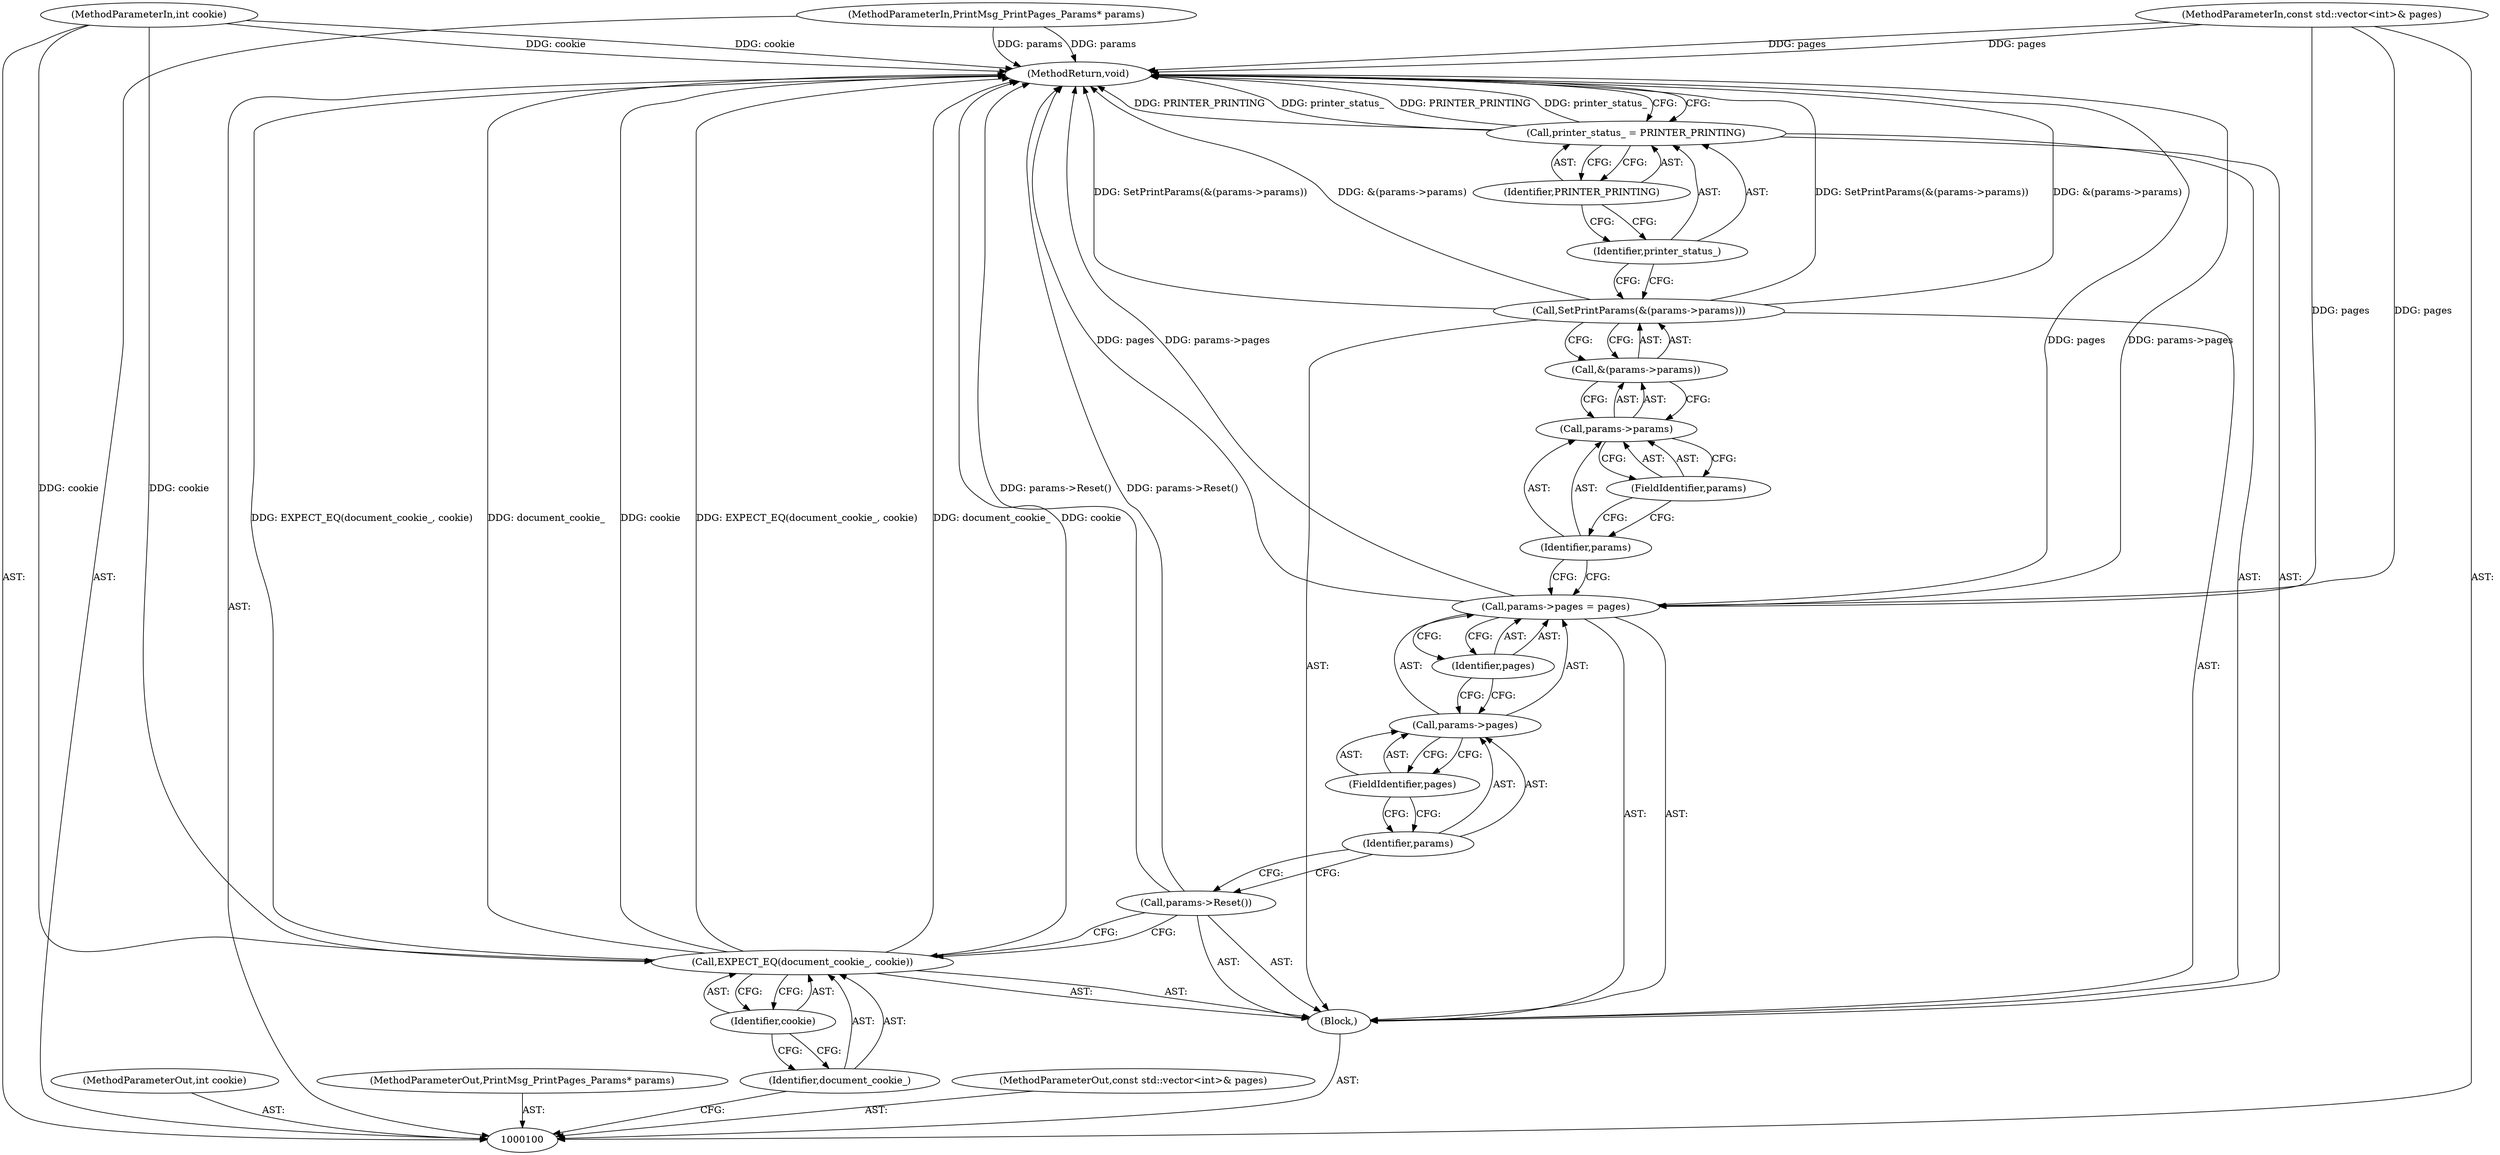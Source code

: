 digraph "1_Chrome_c7a90019bf7054145b11d2577b851cf2779d3d79_2" {
"1000122" [label="(MethodReturn,void)"];
"1000101" [label="(MethodParameterIn,int cookie)"];
"1000155" [label="(MethodParameterOut,int cookie)"];
"1000102" [label="(MethodParameterIn,PrintMsg_PrintPages_Params* params)"];
"1000156" [label="(MethodParameterOut,PrintMsg_PrintPages_Params* params)"];
"1000103" [label="(MethodParameterIn,const std::vector<int>& pages)"];
"1000157" [label="(MethodParameterOut,const std::vector<int>& pages)"];
"1000104" [label="(Block,)"];
"1000106" [label="(Identifier,document_cookie_)"];
"1000105" [label="(Call,EXPECT_EQ(document_cookie_, cookie))"];
"1000107" [label="(Identifier,cookie)"];
"1000108" [label="(Call,params->Reset())"];
"1000112" [label="(FieldIdentifier,pages)"];
"1000113" [label="(Identifier,pages)"];
"1000109" [label="(Call,params->pages = pages)"];
"1000110" [label="(Call,params->pages)"];
"1000111" [label="(Identifier,params)"];
"1000115" [label="(Call,&(params->params))"];
"1000116" [label="(Call,params->params)"];
"1000117" [label="(Identifier,params)"];
"1000118" [label="(FieldIdentifier,params)"];
"1000114" [label="(Call,SetPrintParams(&(params->params)))"];
"1000119" [label="(Call,printer_status_ = PRINTER_PRINTING)"];
"1000120" [label="(Identifier,printer_status_)"];
"1000121" [label="(Identifier,PRINTER_PRINTING)"];
"1000122" -> "1000100"  [label="AST: "];
"1000122" -> "1000119"  [label="CFG: "];
"1000108" -> "1000122"  [label="DDG: params->Reset()"];
"1000105" -> "1000122"  [label="DDG: cookie"];
"1000105" -> "1000122"  [label="DDG: EXPECT_EQ(document_cookie_, cookie)"];
"1000105" -> "1000122"  [label="DDG: document_cookie_"];
"1000114" -> "1000122"  [label="DDG: SetPrintParams(&(params->params))"];
"1000114" -> "1000122"  [label="DDG: &(params->params)"];
"1000103" -> "1000122"  [label="DDG: pages"];
"1000102" -> "1000122"  [label="DDG: params"];
"1000119" -> "1000122"  [label="DDG: PRINTER_PRINTING"];
"1000119" -> "1000122"  [label="DDG: printer_status_"];
"1000109" -> "1000122"  [label="DDG: pages"];
"1000109" -> "1000122"  [label="DDG: params->pages"];
"1000101" -> "1000122"  [label="DDG: cookie"];
"1000101" -> "1000100"  [label="AST: "];
"1000101" -> "1000122"  [label="DDG: cookie"];
"1000101" -> "1000105"  [label="DDG: cookie"];
"1000155" -> "1000100"  [label="AST: "];
"1000102" -> "1000100"  [label="AST: "];
"1000102" -> "1000122"  [label="DDG: params"];
"1000156" -> "1000100"  [label="AST: "];
"1000103" -> "1000100"  [label="AST: "];
"1000103" -> "1000122"  [label="DDG: pages"];
"1000103" -> "1000109"  [label="DDG: pages"];
"1000157" -> "1000100"  [label="AST: "];
"1000104" -> "1000100"  [label="AST: "];
"1000105" -> "1000104"  [label="AST: "];
"1000108" -> "1000104"  [label="AST: "];
"1000109" -> "1000104"  [label="AST: "];
"1000114" -> "1000104"  [label="AST: "];
"1000119" -> "1000104"  [label="AST: "];
"1000106" -> "1000105"  [label="AST: "];
"1000106" -> "1000100"  [label="CFG: "];
"1000107" -> "1000106"  [label="CFG: "];
"1000105" -> "1000104"  [label="AST: "];
"1000105" -> "1000107"  [label="CFG: "];
"1000106" -> "1000105"  [label="AST: "];
"1000107" -> "1000105"  [label="AST: "];
"1000108" -> "1000105"  [label="CFG: "];
"1000105" -> "1000122"  [label="DDG: cookie"];
"1000105" -> "1000122"  [label="DDG: EXPECT_EQ(document_cookie_, cookie)"];
"1000105" -> "1000122"  [label="DDG: document_cookie_"];
"1000101" -> "1000105"  [label="DDG: cookie"];
"1000107" -> "1000105"  [label="AST: "];
"1000107" -> "1000106"  [label="CFG: "];
"1000105" -> "1000107"  [label="CFG: "];
"1000108" -> "1000104"  [label="AST: "];
"1000108" -> "1000105"  [label="CFG: "];
"1000111" -> "1000108"  [label="CFG: "];
"1000108" -> "1000122"  [label="DDG: params->Reset()"];
"1000112" -> "1000110"  [label="AST: "];
"1000112" -> "1000111"  [label="CFG: "];
"1000110" -> "1000112"  [label="CFG: "];
"1000113" -> "1000109"  [label="AST: "];
"1000113" -> "1000110"  [label="CFG: "];
"1000109" -> "1000113"  [label="CFG: "];
"1000109" -> "1000104"  [label="AST: "];
"1000109" -> "1000113"  [label="CFG: "];
"1000110" -> "1000109"  [label="AST: "];
"1000113" -> "1000109"  [label="AST: "];
"1000117" -> "1000109"  [label="CFG: "];
"1000109" -> "1000122"  [label="DDG: pages"];
"1000109" -> "1000122"  [label="DDG: params->pages"];
"1000103" -> "1000109"  [label="DDG: pages"];
"1000110" -> "1000109"  [label="AST: "];
"1000110" -> "1000112"  [label="CFG: "];
"1000111" -> "1000110"  [label="AST: "];
"1000112" -> "1000110"  [label="AST: "];
"1000113" -> "1000110"  [label="CFG: "];
"1000111" -> "1000110"  [label="AST: "];
"1000111" -> "1000108"  [label="CFG: "];
"1000112" -> "1000111"  [label="CFG: "];
"1000115" -> "1000114"  [label="AST: "];
"1000115" -> "1000116"  [label="CFG: "];
"1000116" -> "1000115"  [label="AST: "];
"1000114" -> "1000115"  [label="CFG: "];
"1000116" -> "1000115"  [label="AST: "];
"1000116" -> "1000118"  [label="CFG: "];
"1000117" -> "1000116"  [label="AST: "];
"1000118" -> "1000116"  [label="AST: "];
"1000115" -> "1000116"  [label="CFG: "];
"1000117" -> "1000116"  [label="AST: "];
"1000117" -> "1000109"  [label="CFG: "];
"1000118" -> "1000117"  [label="CFG: "];
"1000118" -> "1000116"  [label="AST: "];
"1000118" -> "1000117"  [label="CFG: "];
"1000116" -> "1000118"  [label="CFG: "];
"1000114" -> "1000104"  [label="AST: "];
"1000114" -> "1000115"  [label="CFG: "];
"1000115" -> "1000114"  [label="AST: "];
"1000120" -> "1000114"  [label="CFG: "];
"1000114" -> "1000122"  [label="DDG: SetPrintParams(&(params->params))"];
"1000114" -> "1000122"  [label="DDG: &(params->params)"];
"1000119" -> "1000104"  [label="AST: "];
"1000119" -> "1000121"  [label="CFG: "];
"1000120" -> "1000119"  [label="AST: "];
"1000121" -> "1000119"  [label="AST: "];
"1000122" -> "1000119"  [label="CFG: "];
"1000119" -> "1000122"  [label="DDG: PRINTER_PRINTING"];
"1000119" -> "1000122"  [label="DDG: printer_status_"];
"1000120" -> "1000119"  [label="AST: "];
"1000120" -> "1000114"  [label="CFG: "];
"1000121" -> "1000120"  [label="CFG: "];
"1000121" -> "1000119"  [label="AST: "];
"1000121" -> "1000120"  [label="CFG: "];
"1000119" -> "1000121"  [label="CFG: "];
}
